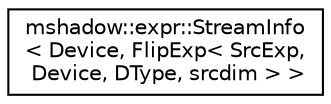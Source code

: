digraph "Graphical Class Hierarchy"
{
 // LATEX_PDF_SIZE
  edge [fontname="Helvetica",fontsize="10",labelfontname="Helvetica",labelfontsize="10"];
  node [fontname="Helvetica",fontsize="10",shape=record];
  rankdir="LR";
  Node0 [label="mshadow::expr::StreamInfo\l\< Device, FlipExp\< SrcExp,\l Device, DType, srcdim \> \>",height=0.2,width=0.4,color="black", fillcolor="white", style="filled",URL="$structmshadow_1_1expr_1_1StreamInfo_3_01Device_00_01FlipExp_3_01SrcExp_00_01Device_00_01DType_00_01srcdim_01_4_01_4.html",tooltip=" "];
}
